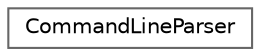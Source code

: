 digraph "Graphical Class Hierarchy"
{
 // LATEX_PDF_SIZE
  bgcolor="transparent";
  edge [fontname=Helvetica,fontsize=10,labelfontname=Helvetica,labelfontsize=10];
  node [fontname=Helvetica,fontsize=10,shape=box,height=0.2,width=0.4];
  rankdir="LR";
  Node0 [label="CommandLineParser",height=0.2,width=0.4,color="grey40", fillcolor="white", style="filled",URL="$classCommandLineParser.html",tooltip=" "];
}
